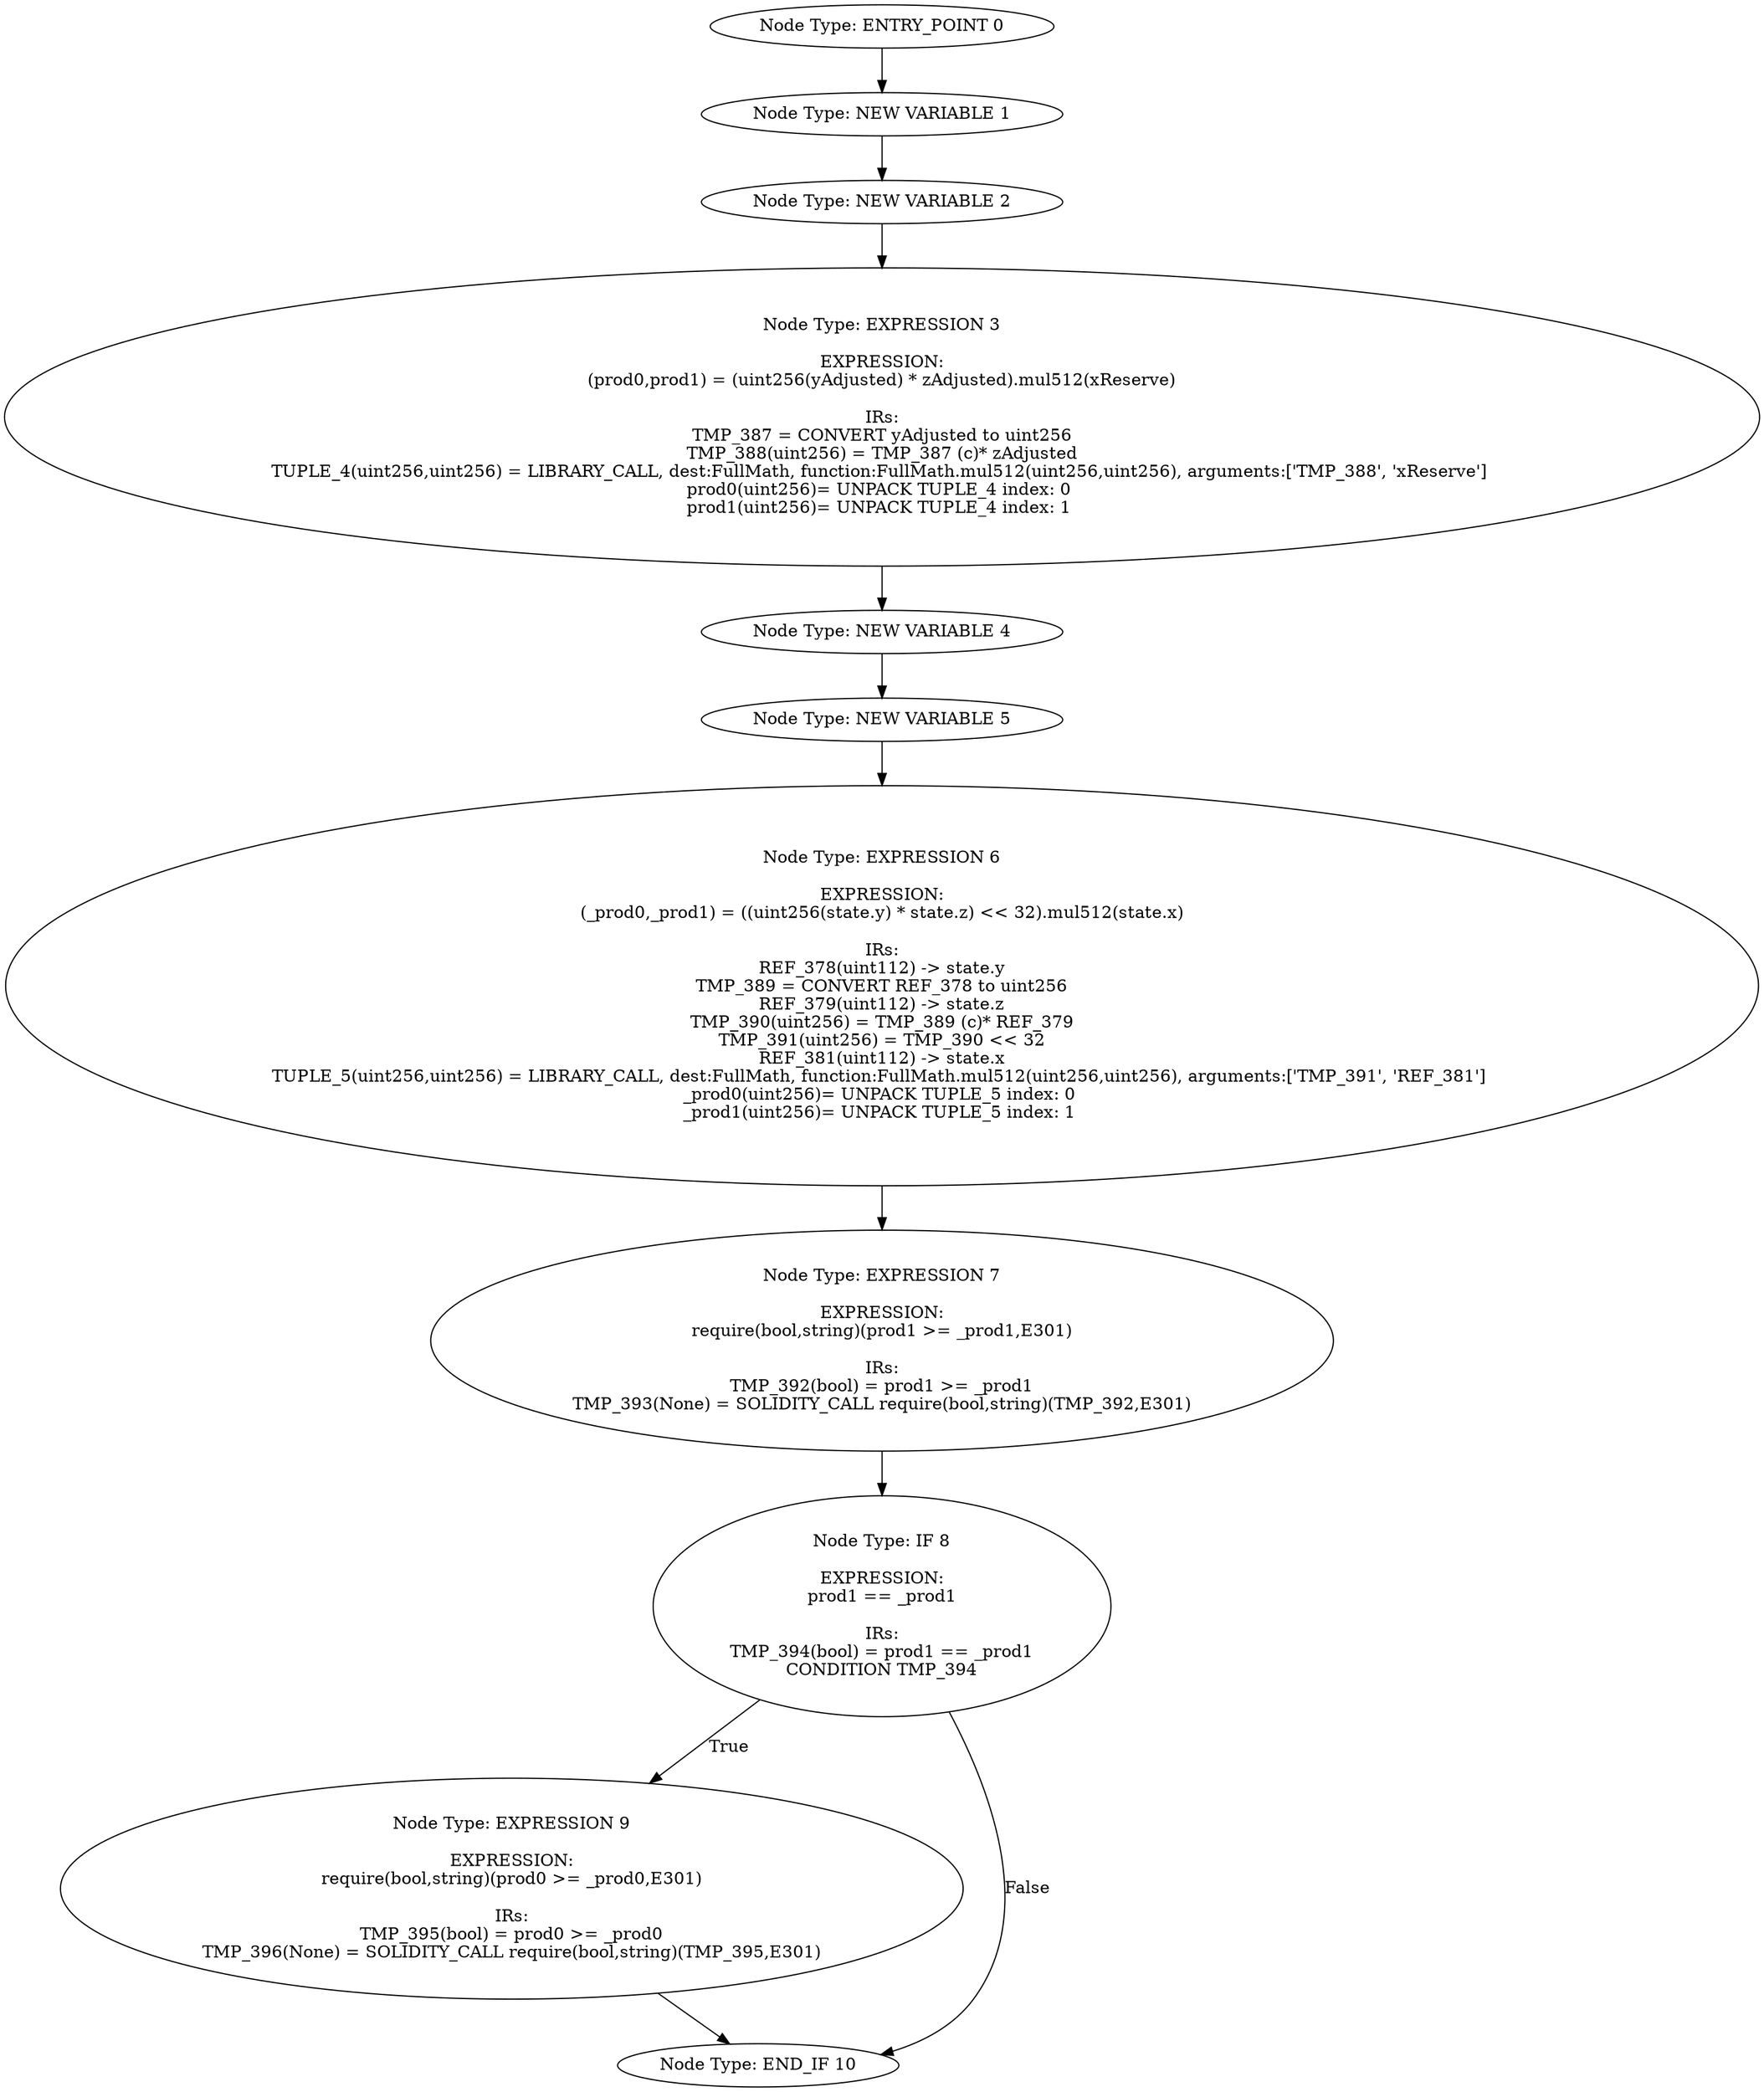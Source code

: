digraph{
0[label="Node Type: ENTRY_POINT 0
"];
0->1;
1[label="Node Type: NEW VARIABLE 1
"];
1->2;
2[label="Node Type: NEW VARIABLE 2
"];
2->3;
3[label="Node Type: EXPRESSION 3

EXPRESSION:
(prod0,prod1) = (uint256(yAdjusted) * zAdjusted).mul512(xReserve)

IRs:
TMP_387 = CONVERT yAdjusted to uint256
TMP_388(uint256) = TMP_387 (c)* zAdjusted
TUPLE_4(uint256,uint256) = LIBRARY_CALL, dest:FullMath, function:FullMath.mul512(uint256,uint256), arguments:['TMP_388', 'xReserve'] 
prod0(uint256)= UNPACK TUPLE_4 index: 0 
prod1(uint256)= UNPACK TUPLE_4 index: 1 "];
3->4;
4[label="Node Type: NEW VARIABLE 4
"];
4->5;
5[label="Node Type: NEW VARIABLE 5
"];
5->6;
6[label="Node Type: EXPRESSION 6

EXPRESSION:
(_prod0,_prod1) = ((uint256(state.y) * state.z) << 32).mul512(state.x)

IRs:
REF_378(uint112) -> state.y
TMP_389 = CONVERT REF_378 to uint256
REF_379(uint112) -> state.z
TMP_390(uint256) = TMP_389 (c)* REF_379
TMP_391(uint256) = TMP_390 << 32
REF_381(uint112) -> state.x
TUPLE_5(uint256,uint256) = LIBRARY_CALL, dest:FullMath, function:FullMath.mul512(uint256,uint256), arguments:['TMP_391', 'REF_381'] 
_prod0(uint256)= UNPACK TUPLE_5 index: 0 
_prod1(uint256)= UNPACK TUPLE_5 index: 1 "];
6->7;
7[label="Node Type: EXPRESSION 7

EXPRESSION:
require(bool,string)(prod1 >= _prod1,E301)

IRs:
TMP_392(bool) = prod1 >= _prod1
TMP_393(None) = SOLIDITY_CALL require(bool,string)(TMP_392,E301)"];
7->8;
8[label="Node Type: IF 8

EXPRESSION:
prod1 == _prod1

IRs:
TMP_394(bool) = prod1 == _prod1
CONDITION TMP_394"];
8->9[label="True"];
8->10[label="False"];
9[label="Node Type: EXPRESSION 9

EXPRESSION:
require(bool,string)(prod0 >= _prod0,E301)

IRs:
TMP_395(bool) = prod0 >= _prod0
TMP_396(None) = SOLIDITY_CALL require(bool,string)(TMP_395,E301)"];
9->10;
10[label="Node Type: END_IF 10
"];
}
